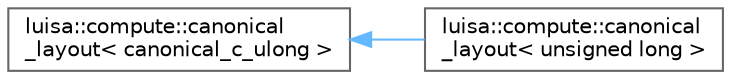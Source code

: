 digraph "类继承关系图"
{
 // LATEX_PDF_SIZE
  bgcolor="transparent";
  edge [fontname=Helvetica,fontsize=10,labelfontname=Helvetica,labelfontsize=10];
  node [fontname=Helvetica,fontsize=10,shape=box,height=0.2,width=0.4];
  rankdir="LR";
  Node0 [id="Node000000",label="luisa::compute::canonical\l_layout\< canonical_c_ulong \>",height=0.2,width=0.4,color="grey40", fillcolor="white", style="filled",URL="$structluisa_1_1compute_1_1canonical__layout.html",tooltip=" "];
  Node0 -> Node1 [id="edge1114_Node000000_Node000001",dir="back",color="steelblue1",style="solid",tooltip=" "];
  Node1 [id="Node000001",label="luisa::compute::canonical\l_layout\< unsigned long \>",height=0.2,width=0.4,color="grey40", fillcolor="white", style="filled",URL="$structluisa_1_1compute_1_1canonical__layout_3_01unsigned_01long_01_4.html",tooltip=" "];
}
